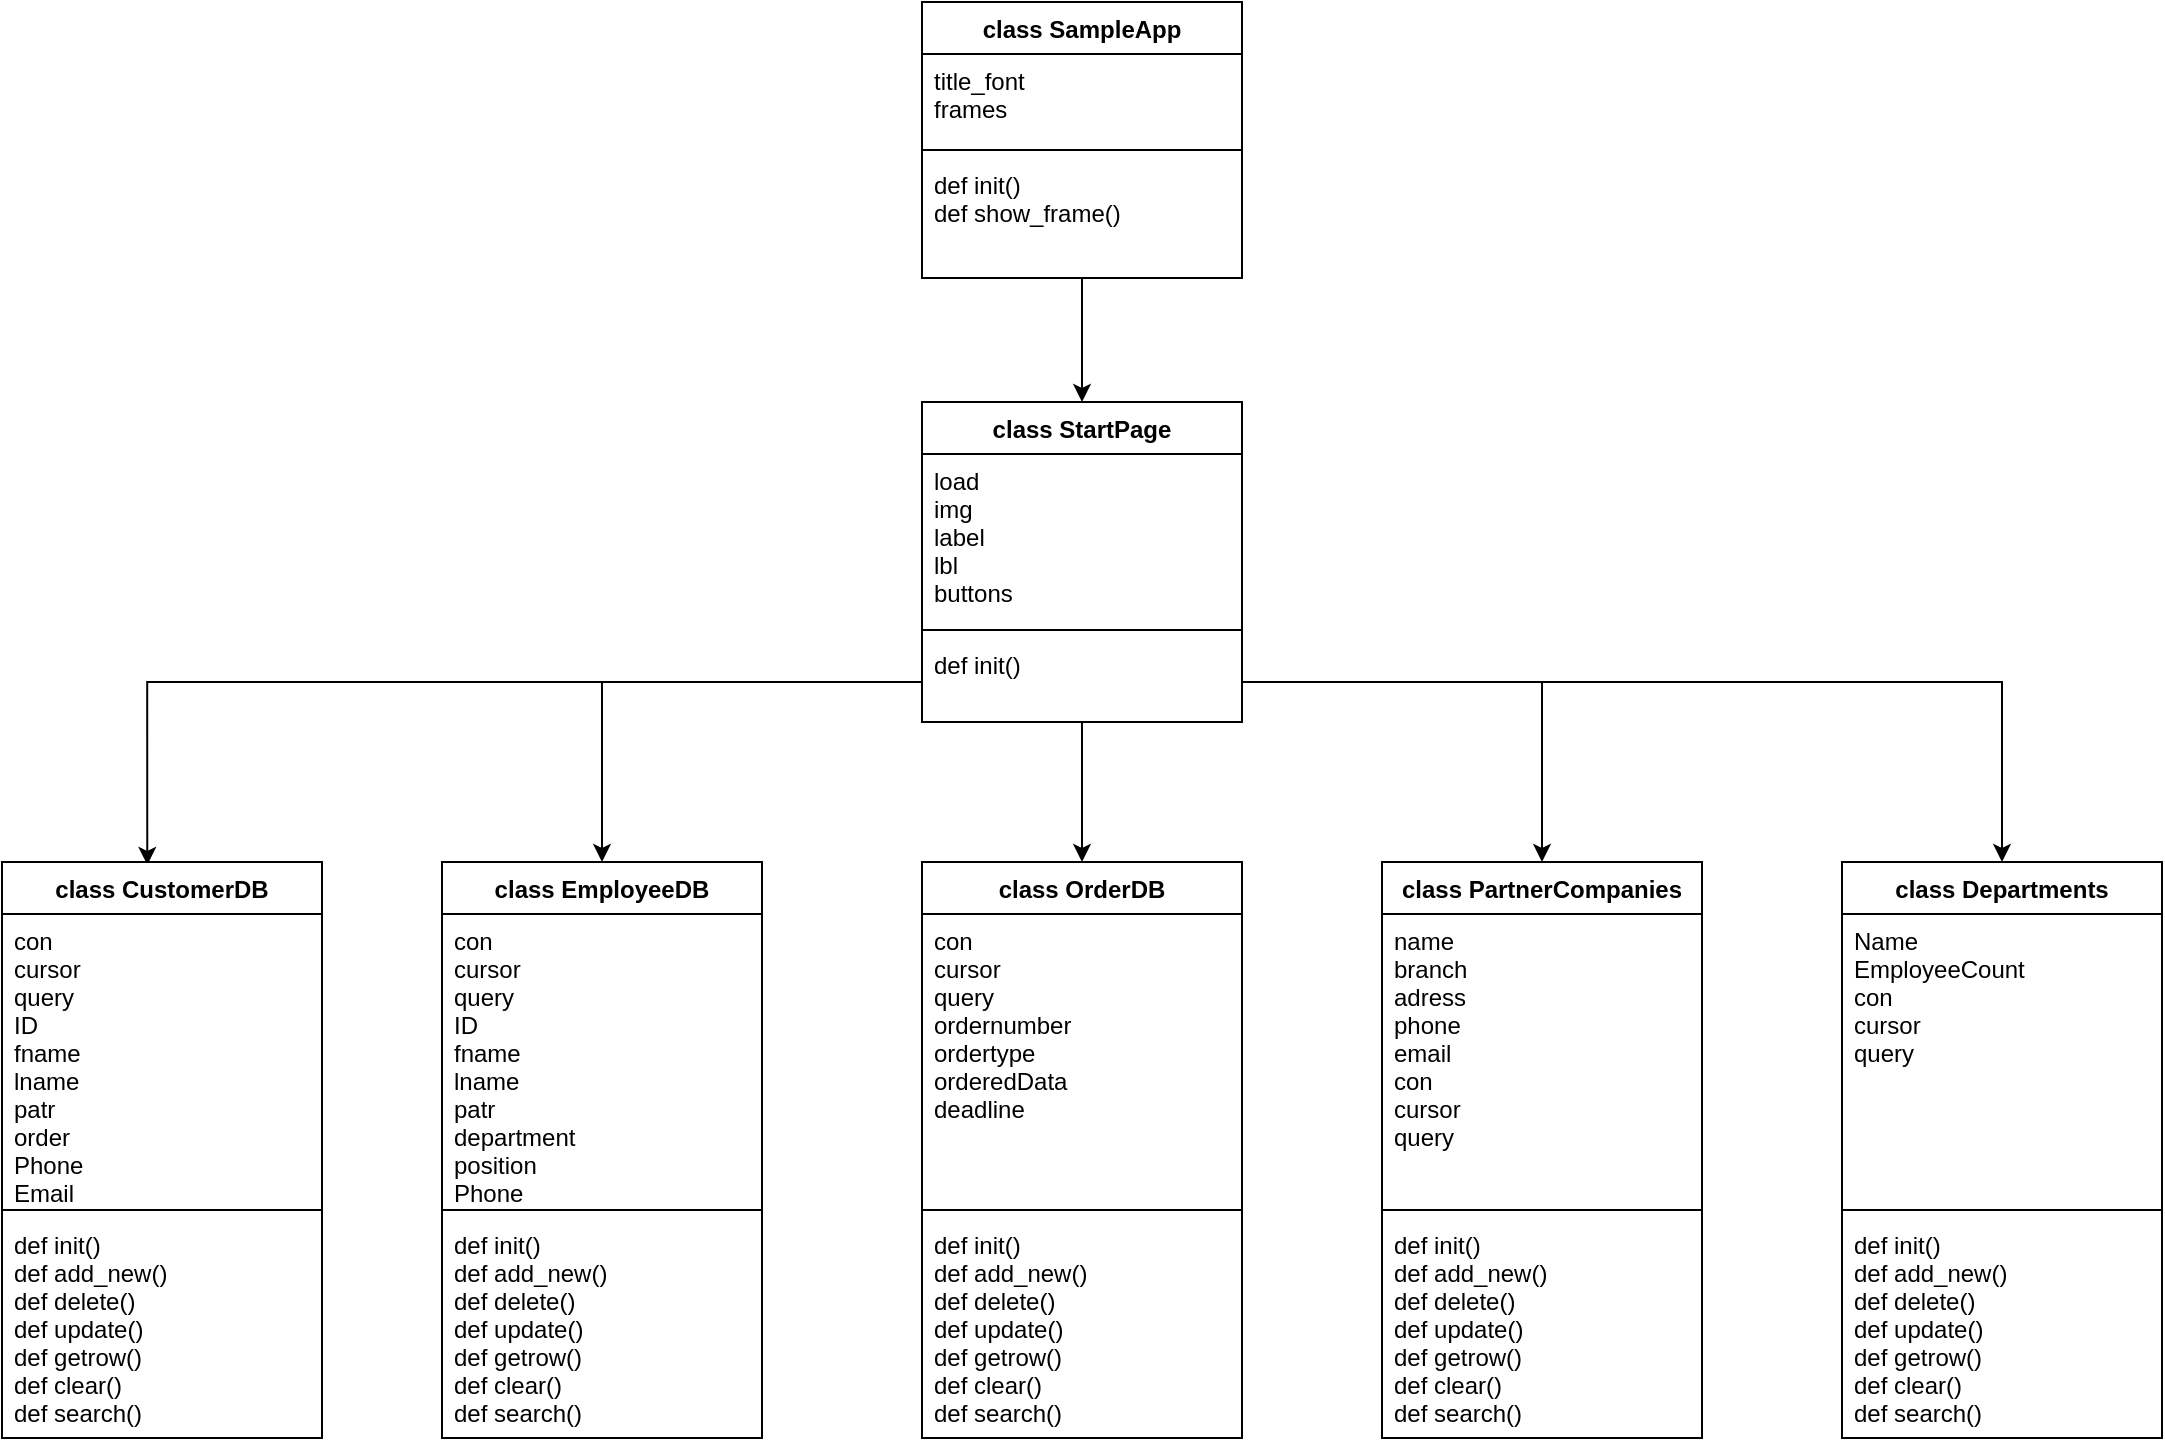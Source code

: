 <mxfile version="14.6.9" type="github">
  <diagram id="34D5UvsDtWBy6qOmKFK0" name="Page-1">
    <mxGraphModel dx="1574" dy="830" grid="1" gridSize="10" guides="1" tooltips="1" connect="1" arrows="1" fold="1" page="1" pageScale="1" pageWidth="2339" pageHeight="3300" math="0" shadow="0">
      <root>
        <mxCell id="0" />
        <mxCell id="1" parent="0" />
        <mxCell id="4_9gmbUqn63U852EV7Ue-55" style="edgeStyle=orthogonalEdgeStyle;rounded=0;orthogonalLoop=1;jettySize=auto;html=1;entryX=0.5;entryY=0;entryDx=0;entryDy=0;" edge="1" parent="1" source="4_9gmbUqn63U852EV7Ue-10" target="4_9gmbUqn63U852EV7Ue-14">
          <mxGeometry relative="1" as="geometry" />
        </mxCell>
        <mxCell id="4_9gmbUqn63U852EV7Ue-10" value="class SampleApp" style="swimlane;fontStyle=1;align=center;verticalAlign=top;childLayout=stackLayout;horizontal=1;startSize=26;horizontalStack=0;resizeParent=1;resizeParentMax=0;resizeLast=0;collapsible=1;marginBottom=0;" vertex="1" parent="1">
          <mxGeometry x="520" y="80" width="160" height="138" as="geometry" />
        </mxCell>
        <mxCell id="4_9gmbUqn63U852EV7Ue-11" value="title_font&#xa;frames&#xa;" style="text;strokeColor=none;fillColor=none;align=left;verticalAlign=top;spacingLeft=4;spacingRight=4;overflow=hidden;rotatable=0;points=[[0,0.5],[1,0.5]];portConstraint=eastwest;" vertex="1" parent="4_9gmbUqn63U852EV7Ue-10">
          <mxGeometry y="26" width="160" height="44" as="geometry" />
        </mxCell>
        <mxCell id="4_9gmbUqn63U852EV7Ue-12" value="" style="line;strokeWidth=1;fillColor=none;align=left;verticalAlign=middle;spacingTop=-1;spacingLeft=3;spacingRight=3;rotatable=0;labelPosition=right;points=[];portConstraint=eastwest;" vertex="1" parent="4_9gmbUqn63U852EV7Ue-10">
          <mxGeometry y="70" width="160" height="8" as="geometry" />
        </mxCell>
        <mxCell id="4_9gmbUqn63U852EV7Ue-13" value="def init()&#xa;def show_frame()&#xa;" style="text;strokeColor=none;fillColor=none;align=left;verticalAlign=top;spacingLeft=4;spacingRight=4;overflow=hidden;rotatable=0;points=[[0,0.5],[1,0.5]];portConstraint=eastwest;" vertex="1" parent="4_9gmbUqn63U852EV7Ue-10">
          <mxGeometry y="78" width="160" height="60" as="geometry" />
        </mxCell>
        <mxCell id="4_9gmbUqn63U852EV7Ue-56" style="edgeStyle=orthogonalEdgeStyle;rounded=0;orthogonalLoop=1;jettySize=auto;html=1;entryX=0.5;entryY=0;entryDx=0;entryDy=0;" edge="1" parent="1" source="4_9gmbUqn63U852EV7Ue-14" target="4_9gmbUqn63U852EV7Ue-42">
          <mxGeometry relative="1" as="geometry">
            <mxPoint x="600" y="500" as="targetPoint" />
          </mxGeometry>
        </mxCell>
        <mxCell id="4_9gmbUqn63U852EV7Ue-57" style="edgeStyle=orthogonalEdgeStyle;rounded=0;orthogonalLoop=1;jettySize=auto;html=1;entryX=0.454;entryY=0.005;entryDx=0;entryDy=0;entryPerimeter=0;" edge="1" parent="1" source="4_9gmbUqn63U852EV7Ue-14" target="4_9gmbUqn63U852EV7Ue-22">
          <mxGeometry relative="1" as="geometry">
            <Array as="points">
              <mxPoint x="133" y="420" />
            </Array>
          </mxGeometry>
        </mxCell>
        <mxCell id="4_9gmbUqn63U852EV7Ue-58" style="edgeStyle=orthogonalEdgeStyle;rounded=0;orthogonalLoop=1;jettySize=auto;html=1;entryX=0.5;entryY=0;entryDx=0;entryDy=0;" edge="1" parent="1" source="4_9gmbUqn63U852EV7Ue-14" target="4_9gmbUqn63U852EV7Ue-38">
          <mxGeometry relative="1" as="geometry">
            <Array as="points">
              <mxPoint x="360" y="420" />
            </Array>
          </mxGeometry>
        </mxCell>
        <mxCell id="4_9gmbUqn63U852EV7Ue-59" style="edgeStyle=orthogonalEdgeStyle;rounded=0;orthogonalLoop=1;jettySize=auto;html=1;entryX=0.5;entryY=0;entryDx=0;entryDy=0;" edge="1" parent="1" source="4_9gmbUqn63U852EV7Ue-14" target="4_9gmbUqn63U852EV7Ue-50">
          <mxGeometry relative="1" as="geometry">
            <Array as="points">
              <mxPoint x="1060" y="420" />
            </Array>
          </mxGeometry>
        </mxCell>
        <mxCell id="4_9gmbUqn63U852EV7Ue-60" style="edgeStyle=orthogonalEdgeStyle;rounded=0;orthogonalLoop=1;jettySize=auto;html=1;entryX=0.5;entryY=0;entryDx=0;entryDy=0;" edge="1" parent="1" source="4_9gmbUqn63U852EV7Ue-14" target="4_9gmbUqn63U852EV7Ue-46">
          <mxGeometry relative="1" as="geometry">
            <Array as="points">
              <mxPoint x="830" y="420" />
            </Array>
          </mxGeometry>
        </mxCell>
        <mxCell id="4_9gmbUqn63U852EV7Ue-14" value="class StartPage" style="swimlane;fontStyle=1;align=center;verticalAlign=top;childLayout=stackLayout;horizontal=1;startSize=26;horizontalStack=0;resizeParent=1;resizeParentMax=0;resizeLast=0;collapsible=1;marginBottom=0;" vertex="1" parent="1">
          <mxGeometry x="520" y="280" width="160" height="160" as="geometry" />
        </mxCell>
        <mxCell id="4_9gmbUqn63U852EV7Ue-15" value="load&#xa;img&#xa;label&#xa;lbl&#xa;buttons&#xa;&#xa;" style="text;strokeColor=none;fillColor=none;align=left;verticalAlign=top;spacingLeft=4;spacingRight=4;overflow=hidden;rotatable=0;points=[[0,0.5],[1,0.5]];portConstraint=eastwest;" vertex="1" parent="4_9gmbUqn63U852EV7Ue-14">
          <mxGeometry y="26" width="160" height="84" as="geometry" />
        </mxCell>
        <mxCell id="4_9gmbUqn63U852EV7Ue-16" value="" style="line;strokeWidth=1;fillColor=none;align=left;verticalAlign=middle;spacingTop=-1;spacingLeft=3;spacingRight=3;rotatable=0;labelPosition=right;points=[];portConstraint=eastwest;" vertex="1" parent="4_9gmbUqn63U852EV7Ue-14">
          <mxGeometry y="110" width="160" height="8" as="geometry" />
        </mxCell>
        <mxCell id="4_9gmbUqn63U852EV7Ue-17" value="def init()&#xa;" style="text;strokeColor=none;fillColor=none;align=left;verticalAlign=top;spacingLeft=4;spacingRight=4;overflow=hidden;rotatable=0;points=[[0,0.5],[1,0.5]];portConstraint=eastwest;" vertex="1" parent="4_9gmbUqn63U852EV7Ue-14">
          <mxGeometry y="118" width="160" height="42" as="geometry" />
        </mxCell>
        <mxCell id="4_9gmbUqn63U852EV7Ue-22" value="class CustomerDB" style="swimlane;fontStyle=1;align=center;verticalAlign=top;childLayout=stackLayout;horizontal=1;startSize=26;horizontalStack=0;resizeParent=1;resizeParentMax=0;resizeLast=0;collapsible=1;marginBottom=0;" vertex="1" parent="1">
          <mxGeometry x="60" y="510" width="160" height="288" as="geometry" />
        </mxCell>
        <mxCell id="4_9gmbUqn63U852EV7Ue-23" value="con&#xa;cursor&#xa;query&#xa;ID&#xa;fname&#xa;lname&#xa;patr&#xa;order&#xa;Phone&#xa;Email" style="text;strokeColor=none;fillColor=none;align=left;verticalAlign=top;spacingLeft=4;spacingRight=4;overflow=hidden;rotatable=0;points=[[0,0.5],[1,0.5]];portConstraint=eastwest;" vertex="1" parent="4_9gmbUqn63U852EV7Ue-22">
          <mxGeometry y="26" width="160" height="144" as="geometry" />
        </mxCell>
        <mxCell id="4_9gmbUqn63U852EV7Ue-24" value="" style="line;strokeWidth=1;fillColor=none;align=left;verticalAlign=middle;spacingTop=-1;spacingLeft=3;spacingRight=3;rotatable=0;labelPosition=right;points=[];portConstraint=eastwest;" vertex="1" parent="4_9gmbUqn63U852EV7Ue-22">
          <mxGeometry y="170" width="160" height="8" as="geometry" />
        </mxCell>
        <mxCell id="4_9gmbUqn63U852EV7Ue-25" value="def init()&#xa;def add_new()&#xa;def delete()&#xa;def update()&#xa;def getrow()&#xa;def clear()&#xa;def search()&#xa;" style="text;strokeColor=none;fillColor=none;align=left;verticalAlign=top;spacingLeft=4;spacingRight=4;overflow=hidden;rotatable=0;points=[[0,0.5],[1,0.5]];portConstraint=eastwest;" vertex="1" parent="4_9gmbUqn63U852EV7Ue-22">
          <mxGeometry y="178" width="160" height="110" as="geometry" />
        </mxCell>
        <mxCell id="4_9gmbUqn63U852EV7Ue-38" value="class EmployeeDB" style="swimlane;fontStyle=1;align=center;verticalAlign=top;childLayout=stackLayout;horizontal=1;startSize=26;horizontalStack=0;resizeParent=1;resizeParentMax=0;resizeLast=0;collapsible=1;marginBottom=0;" vertex="1" parent="1">
          <mxGeometry x="280" y="510" width="160" height="288" as="geometry" />
        </mxCell>
        <mxCell id="4_9gmbUqn63U852EV7Ue-39" value="con&#xa;cursor&#xa;query&#xa;ID&#xa;fname&#xa;lname&#xa;patr&#xa;department&#xa;position&#xa;Phone&#xa;Email" style="text;strokeColor=none;fillColor=none;align=left;verticalAlign=top;spacingLeft=4;spacingRight=4;overflow=hidden;rotatable=0;points=[[0,0.5],[1,0.5]];portConstraint=eastwest;" vertex="1" parent="4_9gmbUqn63U852EV7Ue-38">
          <mxGeometry y="26" width="160" height="144" as="geometry" />
        </mxCell>
        <mxCell id="4_9gmbUqn63U852EV7Ue-40" value="" style="line;strokeWidth=1;fillColor=none;align=left;verticalAlign=middle;spacingTop=-1;spacingLeft=3;spacingRight=3;rotatable=0;labelPosition=right;points=[];portConstraint=eastwest;" vertex="1" parent="4_9gmbUqn63U852EV7Ue-38">
          <mxGeometry y="170" width="160" height="8" as="geometry" />
        </mxCell>
        <mxCell id="4_9gmbUqn63U852EV7Ue-41" value="def init()&#xa;def add_new()&#xa;def delete()&#xa;def update()&#xa;def getrow()&#xa;def clear()&#xa;def search()&#xa;" style="text;strokeColor=none;fillColor=none;align=left;verticalAlign=top;spacingLeft=4;spacingRight=4;overflow=hidden;rotatable=0;points=[[0,0.5],[1,0.5]];portConstraint=eastwest;" vertex="1" parent="4_9gmbUqn63U852EV7Ue-38">
          <mxGeometry y="178" width="160" height="110" as="geometry" />
        </mxCell>
        <mxCell id="4_9gmbUqn63U852EV7Ue-42" value="class OrderDB" style="swimlane;fontStyle=1;align=center;verticalAlign=top;childLayout=stackLayout;horizontal=1;startSize=26;horizontalStack=0;resizeParent=1;resizeParentMax=0;resizeLast=0;collapsible=1;marginBottom=0;" vertex="1" parent="1">
          <mxGeometry x="520" y="510" width="160" height="288" as="geometry" />
        </mxCell>
        <mxCell id="4_9gmbUqn63U852EV7Ue-43" value="con&#xa;cursor&#xa;query&#xa;ordernumber&#xa;ordertype&#xa;orderedData&#xa;deadline&#xa;" style="text;strokeColor=none;fillColor=none;align=left;verticalAlign=top;spacingLeft=4;spacingRight=4;overflow=hidden;rotatable=0;points=[[0,0.5],[1,0.5]];portConstraint=eastwest;" vertex="1" parent="4_9gmbUqn63U852EV7Ue-42">
          <mxGeometry y="26" width="160" height="144" as="geometry" />
        </mxCell>
        <mxCell id="4_9gmbUqn63U852EV7Ue-44" value="" style="line;strokeWidth=1;fillColor=none;align=left;verticalAlign=middle;spacingTop=-1;spacingLeft=3;spacingRight=3;rotatable=0;labelPosition=right;points=[];portConstraint=eastwest;" vertex="1" parent="4_9gmbUqn63U852EV7Ue-42">
          <mxGeometry y="170" width="160" height="8" as="geometry" />
        </mxCell>
        <mxCell id="4_9gmbUqn63U852EV7Ue-45" value="def init()&#xa;def add_new()&#xa;def delete()&#xa;def update()&#xa;def getrow()&#xa;def clear()&#xa;def search()&#xa;" style="text;strokeColor=none;fillColor=none;align=left;verticalAlign=top;spacingLeft=4;spacingRight=4;overflow=hidden;rotatable=0;points=[[0,0.5],[1,0.5]];portConstraint=eastwest;" vertex="1" parent="4_9gmbUqn63U852EV7Ue-42">
          <mxGeometry y="178" width="160" height="110" as="geometry" />
        </mxCell>
        <mxCell id="4_9gmbUqn63U852EV7Ue-46" value="class PartnerCompanies" style="swimlane;fontStyle=1;align=center;verticalAlign=top;childLayout=stackLayout;horizontal=1;startSize=26;horizontalStack=0;resizeParent=1;resizeParentMax=0;resizeLast=0;collapsible=1;marginBottom=0;" vertex="1" parent="1">
          <mxGeometry x="750" y="510" width="160" height="288" as="geometry" />
        </mxCell>
        <mxCell id="4_9gmbUqn63U852EV7Ue-47" value="name&#xa;branch&#xa;adress&#xa;phone &#xa;email&#xa;con&#xa;cursor&#xa;query " style="text;strokeColor=none;fillColor=none;align=left;verticalAlign=top;spacingLeft=4;spacingRight=4;overflow=hidden;rotatable=0;points=[[0,0.5],[1,0.5]];portConstraint=eastwest;" vertex="1" parent="4_9gmbUqn63U852EV7Ue-46">
          <mxGeometry y="26" width="160" height="144" as="geometry" />
        </mxCell>
        <mxCell id="4_9gmbUqn63U852EV7Ue-48" value="" style="line;strokeWidth=1;fillColor=none;align=left;verticalAlign=middle;spacingTop=-1;spacingLeft=3;spacingRight=3;rotatable=0;labelPosition=right;points=[];portConstraint=eastwest;" vertex="1" parent="4_9gmbUqn63U852EV7Ue-46">
          <mxGeometry y="170" width="160" height="8" as="geometry" />
        </mxCell>
        <mxCell id="4_9gmbUqn63U852EV7Ue-49" value="def init()&#xa;def add_new()&#xa;def delete()&#xa;def update()&#xa;def getrow()&#xa;def clear()&#xa;def search()&#xa;" style="text;strokeColor=none;fillColor=none;align=left;verticalAlign=top;spacingLeft=4;spacingRight=4;overflow=hidden;rotatable=0;points=[[0,0.5],[1,0.5]];portConstraint=eastwest;" vertex="1" parent="4_9gmbUqn63U852EV7Ue-46">
          <mxGeometry y="178" width="160" height="110" as="geometry" />
        </mxCell>
        <mxCell id="4_9gmbUqn63U852EV7Ue-50" value="class Departments" style="swimlane;fontStyle=1;align=center;verticalAlign=top;childLayout=stackLayout;horizontal=1;startSize=26;horizontalStack=0;resizeParent=1;resizeParentMax=0;resizeLast=0;collapsible=1;marginBottom=0;" vertex="1" parent="1">
          <mxGeometry x="980" y="510" width="160" height="288" as="geometry" />
        </mxCell>
        <mxCell id="4_9gmbUqn63U852EV7Ue-51" value="Name&#xa;EmployeeCount&#xa;con&#xa;cursor&#xa;query" style="text;strokeColor=none;fillColor=none;align=left;verticalAlign=top;spacingLeft=4;spacingRight=4;overflow=hidden;rotatable=0;points=[[0,0.5],[1,0.5]];portConstraint=eastwest;" vertex="1" parent="4_9gmbUqn63U852EV7Ue-50">
          <mxGeometry y="26" width="160" height="144" as="geometry" />
        </mxCell>
        <mxCell id="4_9gmbUqn63U852EV7Ue-52" value="" style="line;strokeWidth=1;fillColor=none;align=left;verticalAlign=middle;spacingTop=-1;spacingLeft=3;spacingRight=3;rotatable=0;labelPosition=right;points=[];portConstraint=eastwest;" vertex="1" parent="4_9gmbUqn63U852EV7Ue-50">
          <mxGeometry y="170" width="160" height="8" as="geometry" />
        </mxCell>
        <mxCell id="4_9gmbUqn63U852EV7Ue-53" value="def init()&#xa;def add_new()&#xa;def delete()&#xa;def update()&#xa;def getrow()&#xa;def clear()&#xa;def search()&#xa;" style="text;strokeColor=none;fillColor=none;align=left;verticalAlign=top;spacingLeft=4;spacingRight=4;overflow=hidden;rotatable=0;points=[[0,0.5],[1,0.5]];portConstraint=eastwest;" vertex="1" parent="4_9gmbUqn63U852EV7Ue-50">
          <mxGeometry y="178" width="160" height="110" as="geometry" />
        </mxCell>
      </root>
    </mxGraphModel>
  </diagram>
</mxfile>
